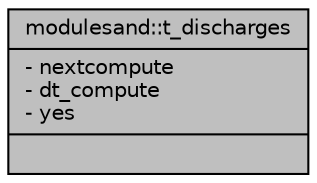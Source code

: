 digraph "modulesand::t_discharges"
{
 // LATEX_PDF_SIZE
  edge [fontname="Helvetica",fontsize="10",labelfontname="Helvetica",labelfontsize="10"];
  node [fontname="Helvetica",fontsize="10",shape=record];
  Node1 [label="{modulesand::t_discharges\n|- nextcompute\l- dt_compute\l- yes\l|}",height=0.2,width=0.4,color="black", fillcolor="grey75", style="filled", fontcolor="black",tooltip=" "];
}
